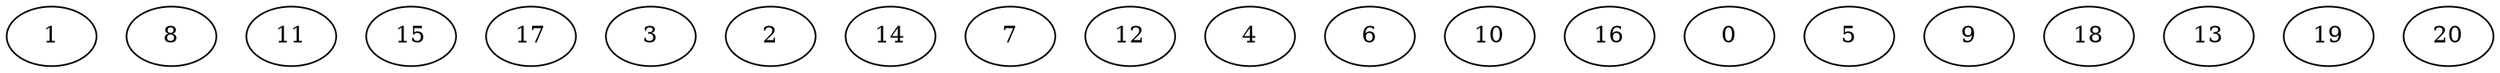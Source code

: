 digraph "Independent_Nodes_21_WeightType_Random#3" {
	graph ["Duplicate states"=0,
		GraphType=Independent,
		"Max states in OPEN"=0,
		Modes="120000ms; topo-ordered tasks, ; Pruning: task equivalence, fixed order ready list, ; F-value: ; Optimisation: best schedule length (\
SL) optimisation on equal, ",
		NumberOfTasks=21,
		"Pruned using list schedule length"=2164,
		"States removed from OPEN"=0,
		TargetSystem="Homogeneous-2",
		"Time to schedule (ms)"=227,
		"Total idle time"=0,
		"Total schedule length"=63,
		"Total sequential time"=125,
		"Total states created"=6186
	];
	1	["Finish time"=10,
		Processor=0,
		"Start time"=0,
		Weight=10];
	8	["Finish time"=10,
		Processor=1,
		"Start time"=0,
		Weight=10];
	11	["Finish time"=20,
		Processor=0,
		"Start time"=10,
		Weight=10];
	15	["Finish time"=20,
		Processor=1,
		"Start time"=10,
		Weight=10];
	17	["Finish time"=30,
		Processor=0,
		"Start time"=20,
		Weight=10];
	3	["Finish time"=29,
		Processor=1,
		"Start time"=20,
		Weight=9];
	2	["Finish time"=37,
		Processor=1,
		"Start time"=29,
		Weight=8];
	14	["Finish time"=38,
		Processor=0,
		"Start time"=30,
		Weight=8];
	7	["Finish time"=44,
		Processor=1,
		"Start time"=37,
		Weight=7];
	12	["Finish time"=45,
		Processor=0,
		"Start time"=38,
		Weight=7];
	4	["Finish time"=49,
		Processor=1,
		"Start time"=44,
		Weight=5];
	6	["Finish time"=50,
		Processor=0,
		"Start time"=45,
		Weight=5];
	10	["Finish time"=53,
		Processor=1,
		"Start time"=49,
		Weight=4];
	16	["Finish time"=54,
		Processor=0,
		"Start time"=50,
		Weight=4];
	0	["Finish time"=56,
		Processor=1,
		"Start time"=53,
		Weight=3];
	5	["Finish time"=57,
		Processor=0,
		"Start time"=54,
		Weight=3];
	9	["Finish time"=59,
		Processor=1,
		"Start time"=56,
		Weight=3];
	18	["Finish time"=60,
		Processor=0,
		"Start time"=57,
		Weight=3];
	13	["Finish time"=61,
		Processor=1,
		"Start time"=59,
		Weight=2];
	19	["Finish time"=62,
		Processor=0,
		"Start time"=60,
		Weight=2];
	20	["Finish time"=63,
		Processor=1,
		"Start time"=61,
		Weight=2];
}
